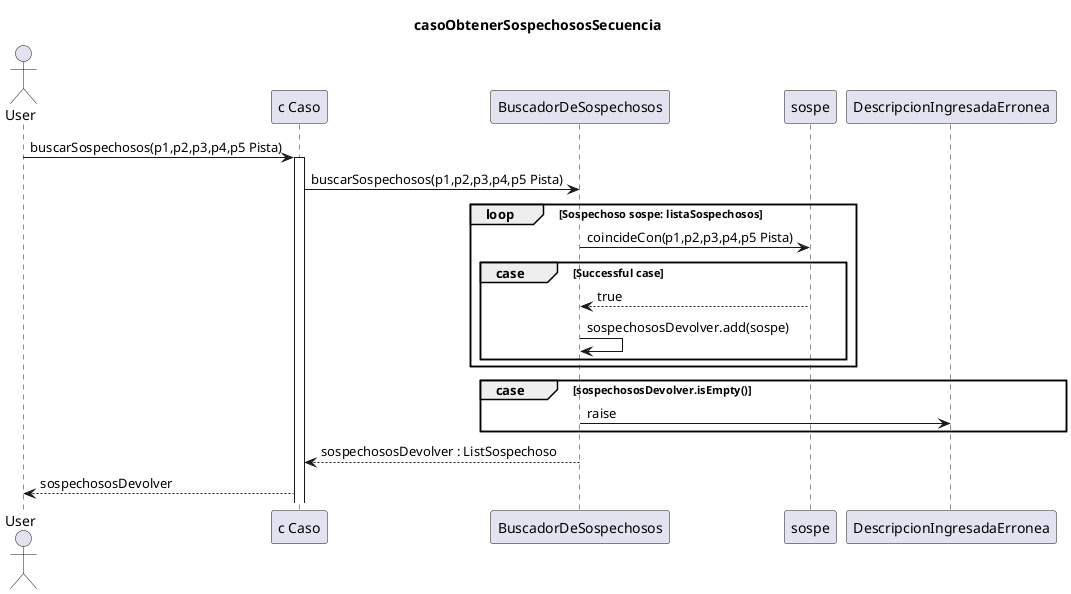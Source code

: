 @startuml

title casoObtenerSospechososSecuencia

Actor "User"

"User" -> "c Caso" : buscarSospechosos(p1,p2,p3,p4,p5 Pista)
activate "c Caso"


"c Caso" -> "BuscadorDeSospechosos" : buscarSospechosos(p1,p2,p3,p4,p5 Pista)

loop Sospechoso sospe: listaSospechosos

    "BuscadorDeSospechosos" -> sospe : coincideCon(p1,p2,p3,p4,p5 Pista)
     group case [Successful case]
         sospe --> "BuscadorDeSospechosos" : true
         "BuscadorDeSospechosos" -> "BuscadorDeSospechosos" : sospechososDevolver.add(sospe)
     end
  
end

group case [sospechososDevolver.isEmpty()]
      "BuscadorDeSospechosos" -> DescripcionIngresadaErronea : raise
end

"BuscadorDeSospechosos" --> "c Caso" : sospechososDevolver : ListSospechoso

"c Caso" --> "User" : sospechososDevolver

@enduml
